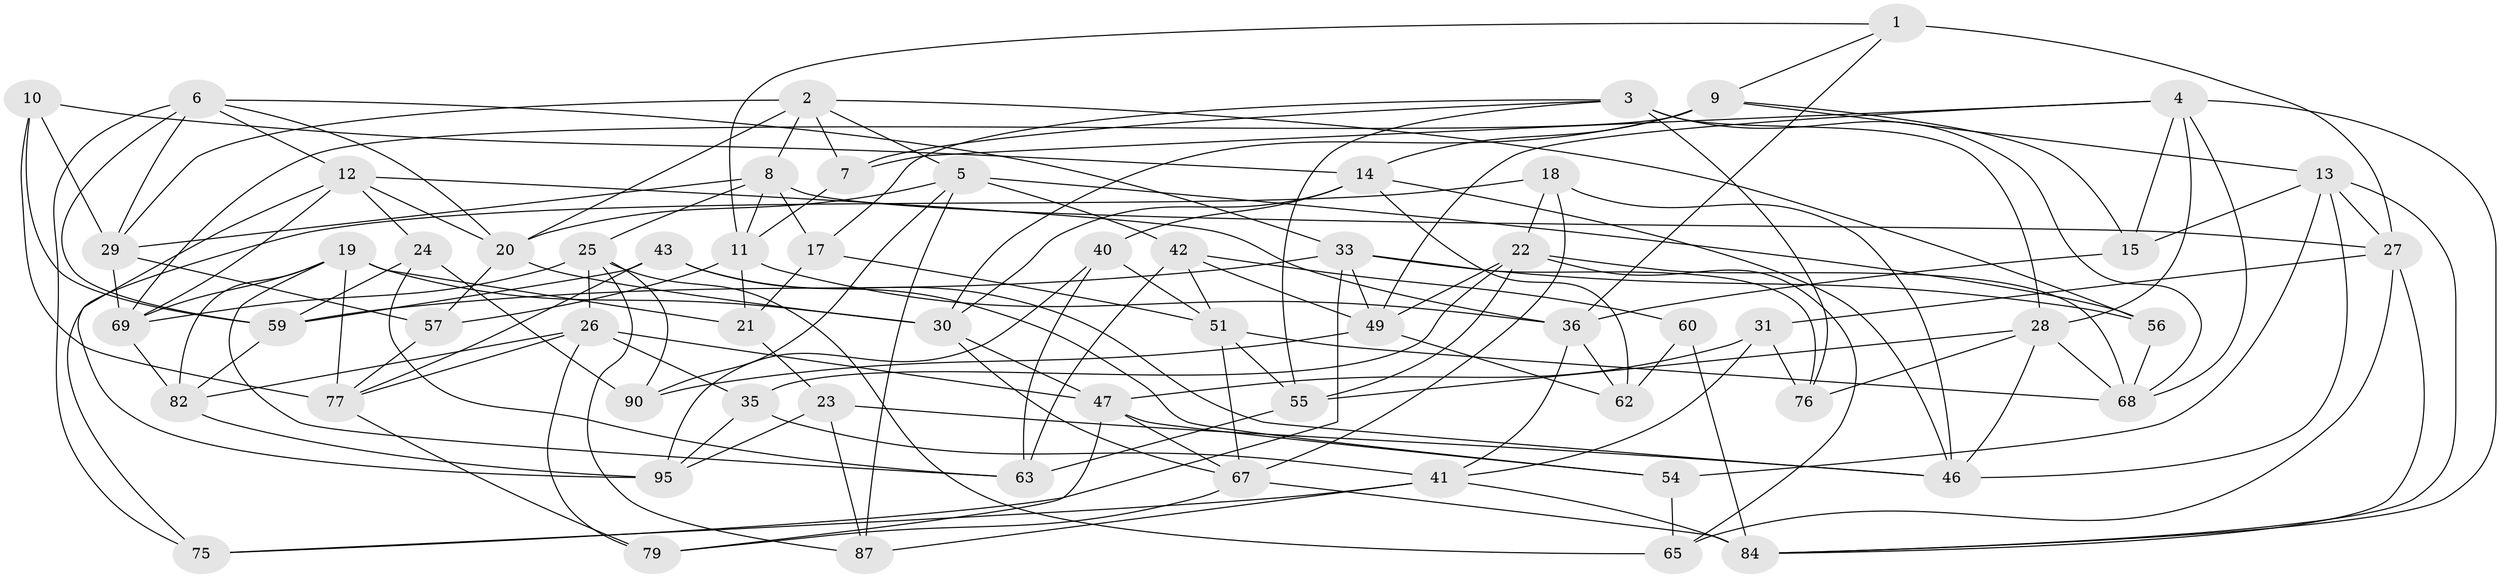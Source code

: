 // original degree distribution, {4: 1.0}
// Generated by graph-tools (version 1.1) at 2025/11/02/21/25 10:11:16]
// undirected, 62 vertices, 159 edges
graph export_dot {
graph [start="1"]
  node [color=gray90,style=filled];
  1;
  2 [super="+37"];
  3 [super="+78"];
  4 [super="+97"];
  5 [super="+58"];
  6 [super="+16"];
  7;
  8 [super="+91"];
  9 [super="+45"];
  10;
  11 [super="+50"];
  12 [super="+72"];
  13 [super="+93"];
  14 [super="+98"];
  15;
  17;
  18;
  19 [super="+48"];
  20 [super="+34"];
  21;
  22 [super="+38"];
  23;
  24;
  25 [super="+74"];
  26 [super="+32"];
  27 [super="+44"];
  28 [super="+39"];
  29 [super="+80"];
  30 [super="+71"];
  31;
  33 [super="+61"];
  35;
  36 [super="+64"];
  40;
  41 [super="+86"];
  42 [super="+53"];
  43;
  46 [super="+96"];
  47 [super="+92"];
  49 [super="+52"];
  51 [super="+88"];
  54;
  55 [super="+66"];
  56;
  57;
  59 [super="+100"];
  60;
  62;
  63 [super="+81"];
  65;
  67 [super="+83"];
  68 [super="+73"];
  69 [super="+70"];
  75;
  76;
  77 [super="+85"];
  79;
  82 [super="+94"];
  84 [super="+89"];
  87;
  90;
  95 [super="+99"];
  1 -- 9;
  1 -- 36;
  1 -- 11;
  1 -- 27;
  2 -- 7;
  2 -- 8;
  2 -- 56;
  2 -- 29;
  2 -- 5;
  2 -- 20;
  3 -- 76;
  3 -- 7;
  3 -- 28;
  3 -- 17;
  3 -- 68;
  3 -- 55;
  4 -- 68;
  4 -- 7;
  4 -- 28;
  4 -- 49;
  4 -- 84;
  4 -- 15;
  5 -- 42;
  5 -- 90;
  5 -- 56;
  5 -- 87;
  5 -- 20;
  6 -- 20;
  6 -- 12;
  6 -- 33;
  6 -- 59;
  6 -- 75;
  6 -- 29;
  7 -- 11;
  8 -- 29;
  8 -- 11;
  8 -- 27;
  8 -- 25;
  8 -- 17;
  9 -- 15;
  9 -- 13;
  9 -- 30;
  9 -- 69;
  9 -- 14;
  10 -- 77;
  10 -- 14;
  10 -- 59;
  10 -- 29;
  11 -- 21;
  11 -- 57;
  11 -- 36;
  12 -- 36;
  12 -- 20;
  12 -- 24;
  12 -- 69;
  12 -- 95;
  13 -- 15;
  13 -- 84;
  13 -- 46;
  13 -- 27;
  13 -- 54;
  14 -- 40;
  14 -- 62;
  14 -- 30;
  14 -- 46;
  15 -- 36;
  17 -- 21;
  17 -- 51;
  18 -- 75;
  18 -- 67;
  18 -- 22;
  18 -- 46;
  19 -- 21;
  19 -- 77;
  19 -- 69;
  19 -- 82;
  19 -- 30;
  19 -- 63;
  20 -- 30;
  20 -- 57;
  21 -- 23;
  22 -- 65;
  22 -- 68;
  22 -- 35;
  22 -- 55;
  22 -- 49;
  23 -- 95;
  23 -- 46;
  23 -- 87;
  24 -- 90;
  24 -- 59;
  24 -- 63;
  25 -- 87;
  25 -- 90;
  25 -- 65;
  25 -- 69;
  25 -- 26;
  26 -- 47;
  26 -- 35;
  26 -- 79;
  26 -- 77;
  26 -- 82;
  27 -- 65;
  27 -- 84;
  27 -- 31;
  28 -- 76;
  28 -- 68;
  28 -- 46;
  28 -- 55;
  29 -- 57;
  29 -- 69;
  30 -- 67;
  30 -- 47;
  31 -- 76;
  31 -- 47;
  31 -- 41;
  33 -- 59;
  33 -- 76;
  33 -- 56;
  33 -- 75;
  33 -- 49;
  35 -- 95;
  35 -- 41;
  36 -- 62;
  36 -- 41;
  40 -- 51;
  40 -- 95;
  40 -- 63;
  41 -- 75;
  41 -- 84;
  41 -- 87;
  42 -- 60 [weight=2];
  42 -- 51;
  42 -- 49;
  42 -- 63;
  43 -- 59;
  43 -- 54;
  43 -- 77;
  43 -- 46;
  47 -- 79;
  47 -- 67;
  47 -- 54;
  49 -- 90;
  49 -- 62;
  51 -- 68;
  51 -- 67;
  51 -- 55;
  54 -- 65;
  55 -- 63 [weight=2];
  56 -- 68;
  57 -- 77;
  59 -- 82;
  60 -- 62;
  60 -- 84;
  67 -- 79;
  67 -- 84;
  69 -- 82;
  77 -- 79;
  82 -- 95 [weight=2];
}
